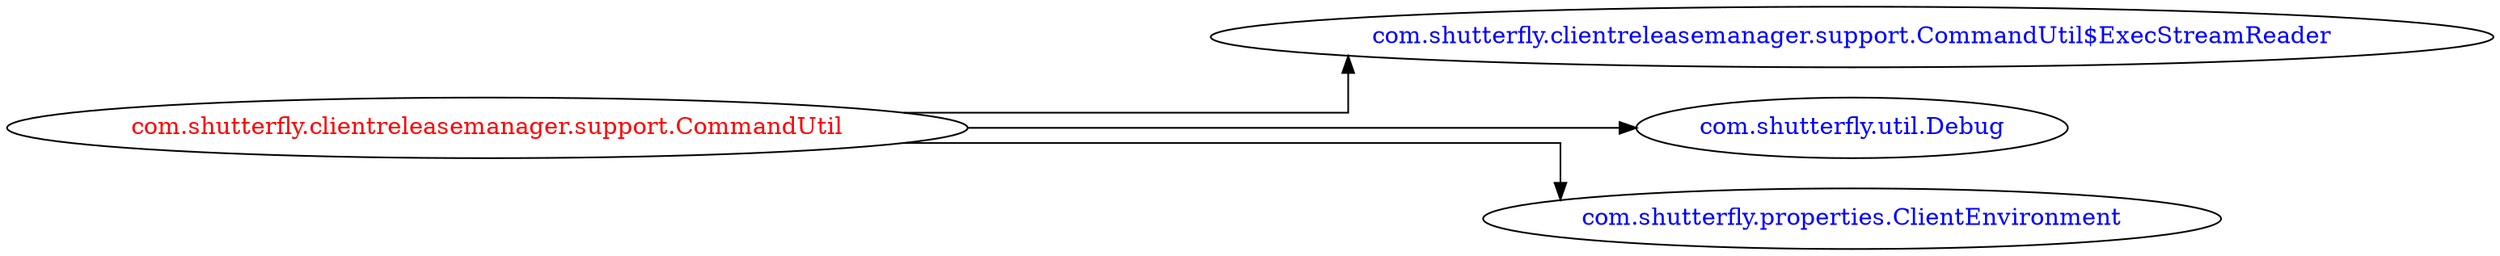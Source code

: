 digraph dependencyGraph {
 concentrate=true;
 ranksep="2.0";
 rankdir="LR"; 
 splines="ortho";
"com.shutterfly.clientreleasemanager.support.CommandUtil" [fontcolor="red"];
"com.shutterfly.clientreleasemanager.support.CommandUtil$ExecStreamReader" [ fontcolor="blue" ];
"com.shutterfly.clientreleasemanager.support.CommandUtil"->"com.shutterfly.clientreleasemanager.support.CommandUtil$ExecStreamReader";
"com.shutterfly.util.Debug" [ fontcolor="blue" ];
"com.shutterfly.clientreleasemanager.support.CommandUtil"->"com.shutterfly.util.Debug";
"com.shutterfly.properties.ClientEnvironment" [ fontcolor="blue" ];
"com.shutterfly.clientreleasemanager.support.CommandUtil"->"com.shutterfly.properties.ClientEnvironment";
}